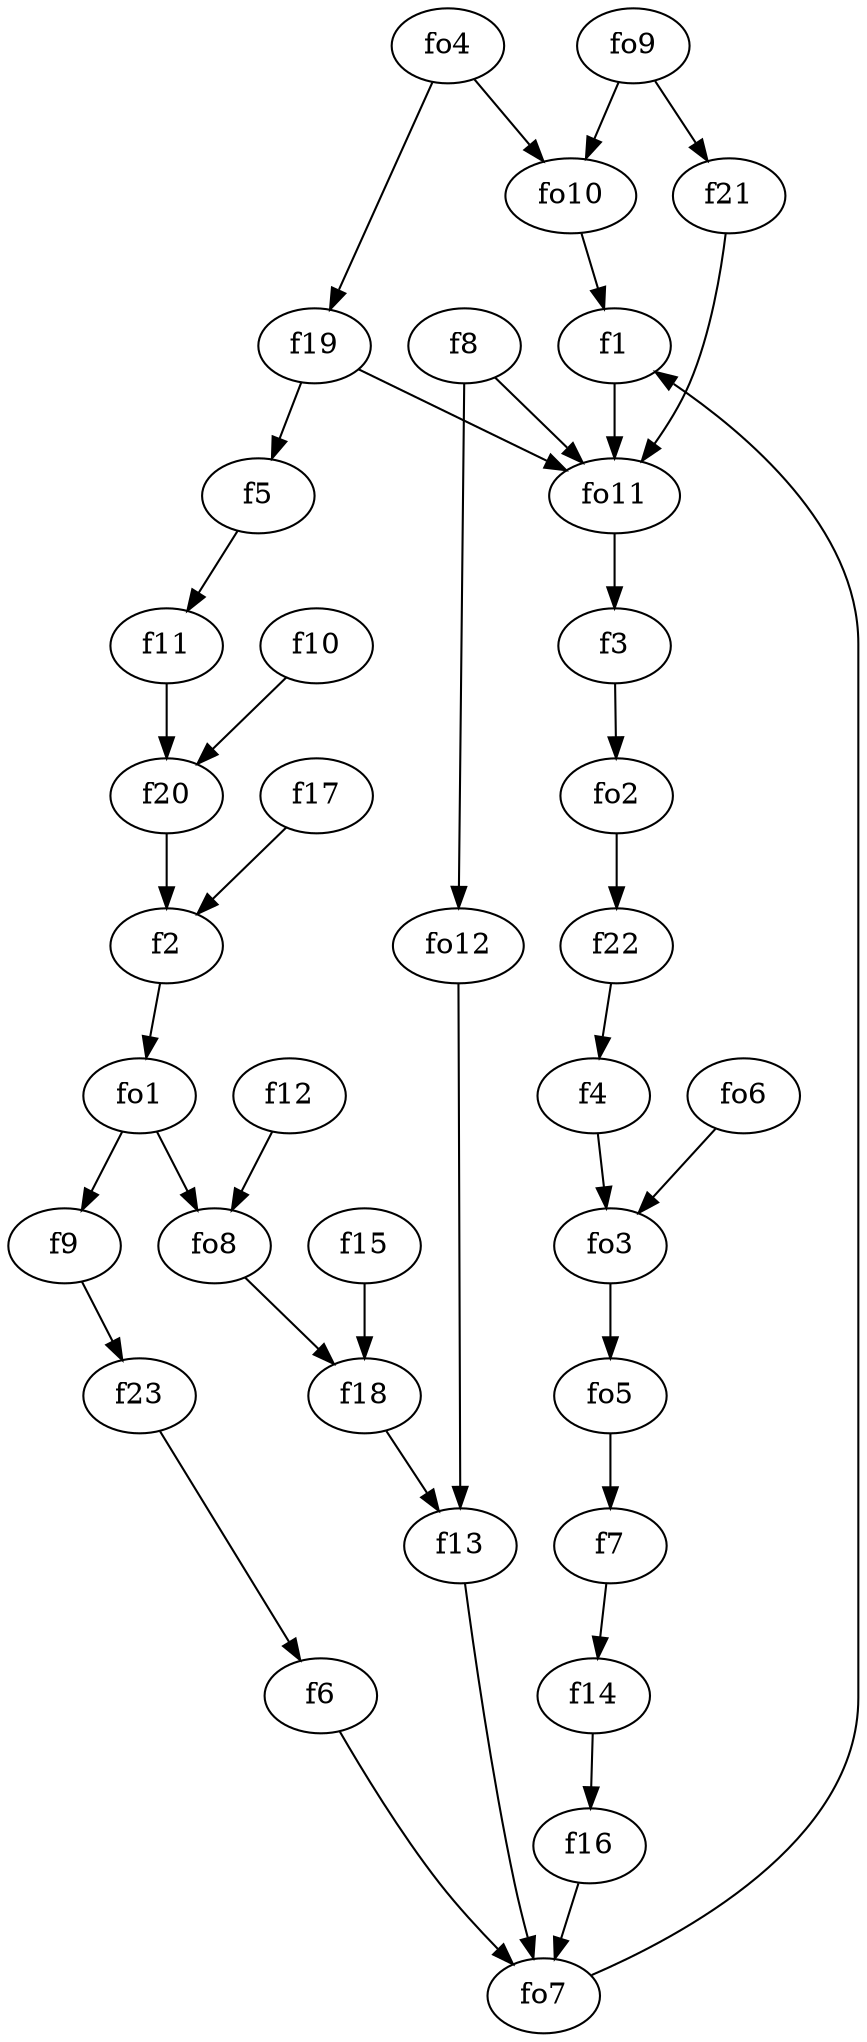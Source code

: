 strict digraph  {
f1;
f2;
f3;
f4;
f5;
f6;
f7;
f8;
f9;
f10;
f11;
f12;
f13;
f14;
f15;
f16;
f17;
f18;
f19;
f20;
f21;
f22;
f23;
fo1;
fo2;
fo3;
fo4;
fo5;
fo6;
fo7;
fo8;
fo9;
fo10;
fo11;
fo12;
f1 -> fo11  [weight=2];
f2 -> fo1  [weight=2];
f3 -> fo2  [weight=2];
f4 -> fo3  [weight=2];
f5 -> f11  [weight=2];
f6 -> fo7  [weight=2];
f7 -> f14  [weight=2];
f8 -> fo12  [weight=2];
f8 -> fo11  [weight=2];
f9 -> f23  [weight=2];
f10 -> f20  [weight=2];
f11 -> f20  [weight=2];
f12 -> fo8  [weight=2];
f13 -> fo7  [weight=2];
f14 -> f16  [weight=2];
f15 -> f18  [weight=2];
f16 -> fo7  [weight=2];
f17 -> f2  [weight=2];
f18 -> f13  [weight=2];
f19 -> f5  [weight=2];
f19 -> fo11  [weight=2];
f20 -> f2  [weight=2];
f21 -> fo11  [weight=2];
f22 -> f4  [weight=2];
f23 -> f6  [weight=2];
fo1 -> f9  [weight=2];
fo1 -> fo8  [weight=2];
fo2 -> f22  [weight=2];
fo3 -> fo5  [weight=2];
fo4 -> fo10  [weight=2];
fo4 -> f19  [weight=2];
fo5 -> f7  [weight=2];
fo6 -> fo3  [weight=2];
fo7 -> f1  [weight=2];
fo8 -> f18  [weight=2];
fo9 -> fo10  [weight=2];
fo9 -> f21  [weight=2];
fo10 -> f1  [weight=2];
fo11 -> f3  [weight=2];
fo12 -> f13  [weight=2];
}
